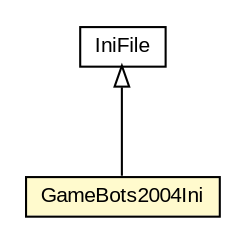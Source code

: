 #!/usr/local/bin/dot
#
# Class diagram 
# Generated by UMLGraph version 5.1 (http://www.umlgraph.org/)
#

digraph G {
	edge [fontname="arial",fontsize=10,labelfontname="arial",labelfontsize=10];
	node [fontname="arial",fontsize=10,shape=plaintext];
	nodesep=0.25;
	ranksep=0.5;
	// cz.cuni.amis.pogamut.ut2004.tournament.GameBots2004Ini
	c1552 [label=<<table title="cz.cuni.amis.pogamut.ut2004.tournament.GameBots2004Ini" border="0" cellborder="1" cellspacing="0" cellpadding="2" port="p" bgcolor="lemonChiffon" href="./GameBots2004Ini.html">
		<tr><td><table border="0" cellspacing="0" cellpadding="1">
<tr><td align="center" balign="center"> GameBots2004Ini </td></tr>
		</table></td></tr>
		</table>>, fontname="arial", fontcolor="black", fontsize=10.0];
	//cz.cuni.amis.pogamut.ut2004.tournament.GameBots2004Ini extends cz.cuni.amis.utils.IniFile
	c1569:p -> c1552:p [dir=back,arrowtail=empty];
	// cz.cuni.amis.utils.IniFile
	c1569 [label=<<table title="cz.cuni.amis.utils.IniFile" border="0" cellborder="1" cellspacing="0" cellpadding="2" port="p">
		<tr><td><table border="0" cellspacing="0" cellpadding="1">
<tr><td align="center" balign="center"> IniFile </td></tr>
		</table></td></tr>
		</table>>, fontname="arial", fontcolor="black", fontsize=10.0];
}

